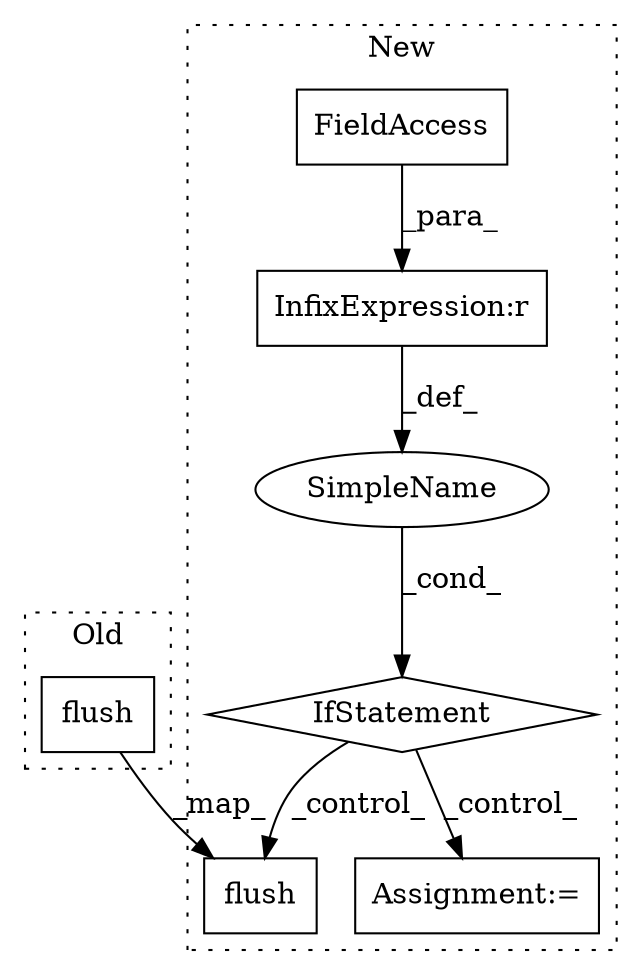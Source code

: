 digraph G {
subgraph cluster0 {
1 [label="flush" a="32" s="28416" l="7" shape="box"];
label = "Old";
style="dotted";
}
subgraph cluster1 {
2 [label="flush" a="32" s="27409" l="7" shape="box"];
3 [label="IfStatement" a="25" s="26532,26588" l="4,2" shape="diamond"];
4 [label="SimpleName" a="42" s="" l="" shape="ellipse"];
5 [label="InfixExpression:r" a="27" s="26561" l="3" shape="box"];
6 [label="Assignment:=" a="7" s="26614" l="1" shape="box"];
7 [label="FieldAccess" a="22" s="26564" l="24" shape="box"];
label = "New";
style="dotted";
}
1 -> 2 [label="_map_"];
3 -> 2 [label="_control_"];
3 -> 6 [label="_control_"];
4 -> 3 [label="_cond_"];
5 -> 4 [label="_def_"];
7 -> 5 [label="_para_"];
}